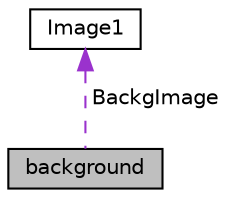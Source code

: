 digraph "background"
{
 // LATEX_PDF_SIZE
  edge [fontname="Helvetica",fontsize="10",labelfontname="Helvetica",labelfontsize="10"];
  node [fontname="Helvetica",fontsize="10",shape=record];
  Node1 [label="background",height=0.2,width=0.4,color="black", fillcolor="grey75", style="filled", fontcolor="black",tooltip=" "];
  Node2 -> Node1 [dir="back",color="darkorchid3",fontsize="10",style="dashed",label=" BackgImage" ,fontname="Helvetica"];
  Node2 [label="Image1",height=0.2,width=0.4,color="black", fillcolor="white", style="filled",URL="$structImage1.html",tooltip=" "];
}
